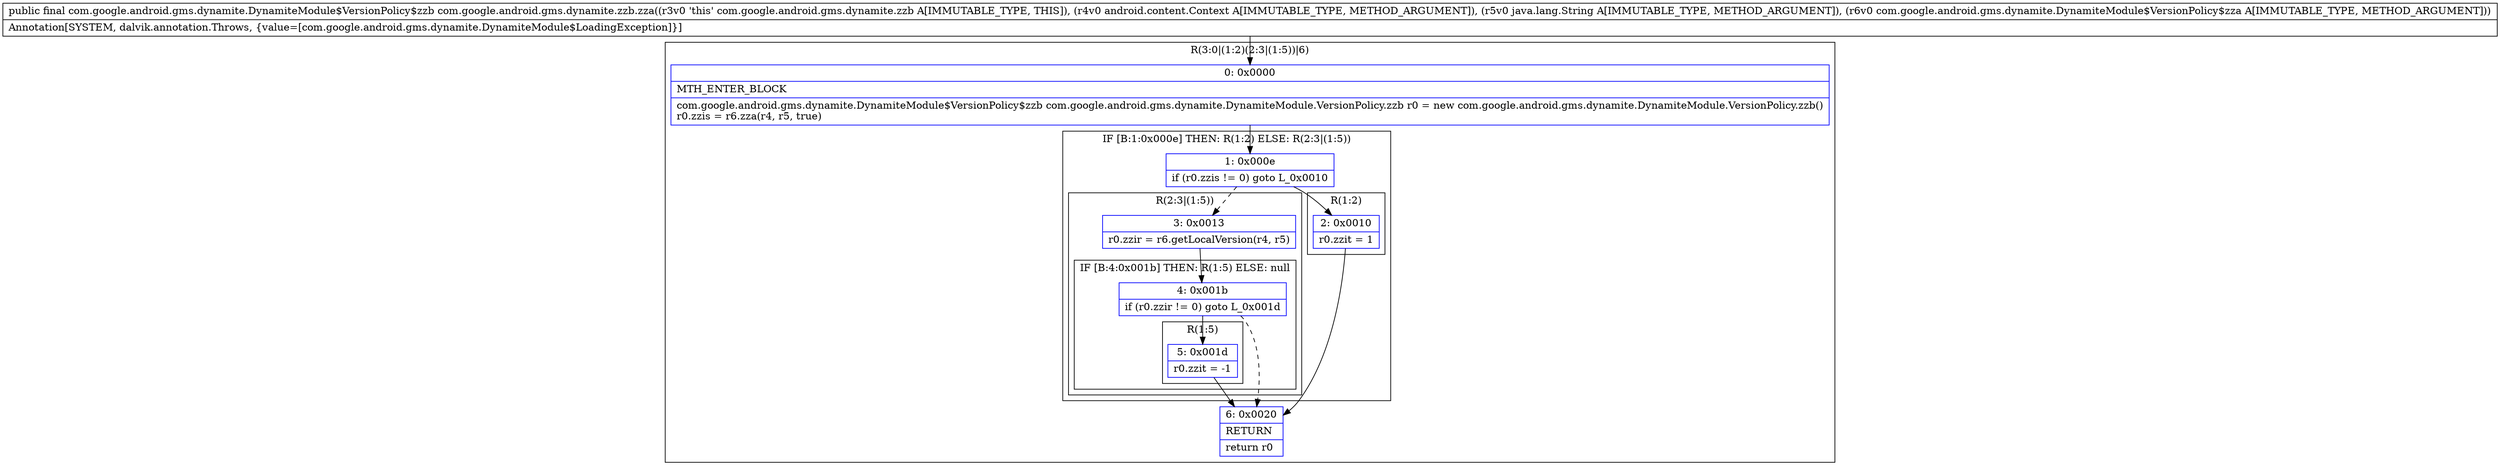 digraph "CFG forcom.google.android.gms.dynamite.zzb.zza(Landroid\/content\/Context;Ljava\/lang\/String;Lcom\/google\/android\/gms\/dynamite\/DynamiteModule$VersionPolicy$zza;)Lcom\/google\/android\/gms\/dynamite\/DynamiteModule$VersionPolicy$zzb;" {
subgraph cluster_Region_646924654 {
label = "R(3:0|(1:2)(2:3|(1:5))|6)";
node [shape=record,color=blue];
Node_0 [shape=record,label="{0\:\ 0x0000|MTH_ENTER_BLOCK\l|com.google.android.gms.dynamite.DynamiteModule$VersionPolicy$zzb com.google.android.gms.dynamite.DynamiteModule.VersionPolicy.zzb r0 = new com.google.android.gms.dynamite.DynamiteModule.VersionPolicy.zzb()\lr0.zzis = r6.zza(r4, r5, true)\l}"];
subgraph cluster_IfRegion_1348074224 {
label = "IF [B:1:0x000e] THEN: R(1:2) ELSE: R(2:3|(1:5))";
node [shape=record,color=blue];
Node_1 [shape=record,label="{1\:\ 0x000e|if (r0.zzis != 0) goto L_0x0010\l}"];
subgraph cluster_Region_1135554671 {
label = "R(1:2)";
node [shape=record,color=blue];
Node_2 [shape=record,label="{2\:\ 0x0010|r0.zzit = 1\l}"];
}
subgraph cluster_Region_755248167 {
label = "R(2:3|(1:5))";
node [shape=record,color=blue];
Node_3 [shape=record,label="{3\:\ 0x0013|r0.zzir = r6.getLocalVersion(r4, r5)\l}"];
subgraph cluster_IfRegion_1897714896 {
label = "IF [B:4:0x001b] THEN: R(1:5) ELSE: null";
node [shape=record,color=blue];
Node_4 [shape=record,label="{4\:\ 0x001b|if (r0.zzir != 0) goto L_0x001d\l}"];
subgraph cluster_Region_1854750329 {
label = "R(1:5)";
node [shape=record,color=blue];
Node_5 [shape=record,label="{5\:\ 0x001d|r0.zzit = \-1\l}"];
}
}
}
}
Node_6 [shape=record,label="{6\:\ 0x0020|RETURN\l|return r0\l}"];
}
MethodNode[shape=record,label="{public final com.google.android.gms.dynamite.DynamiteModule$VersionPolicy$zzb com.google.android.gms.dynamite.zzb.zza((r3v0 'this' com.google.android.gms.dynamite.zzb A[IMMUTABLE_TYPE, THIS]), (r4v0 android.content.Context A[IMMUTABLE_TYPE, METHOD_ARGUMENT]), (r5v0 java.lang.String A[IMMUTABLE_TYPE, METHOD_ARGUMENT]), (r6v0 com.google.android.gms.dynamite.DynamiteModule$VersionPolicy$zza A[IMMUTABLE_TYPE, METHOD_ARGUMENT]))  | Annotation[SYSTEM, dalvik.annotation.Throws, \{value=[com.google.android.gms.dynamite.DynamiteModule$LoadingException]\}]\l}"];
MethodNode -> Node_0;
Node_0 -> Node_1;
Node_1 -> Node_2;
Node_1 -> Node_3[style=dashed];
Node_2 -> Node_6;
Node_3 -> Node_4;
Node_4 -> Node_5;
Node_4 -> Node_6[style=dashed];
Node_5 -> Node_6;
}

